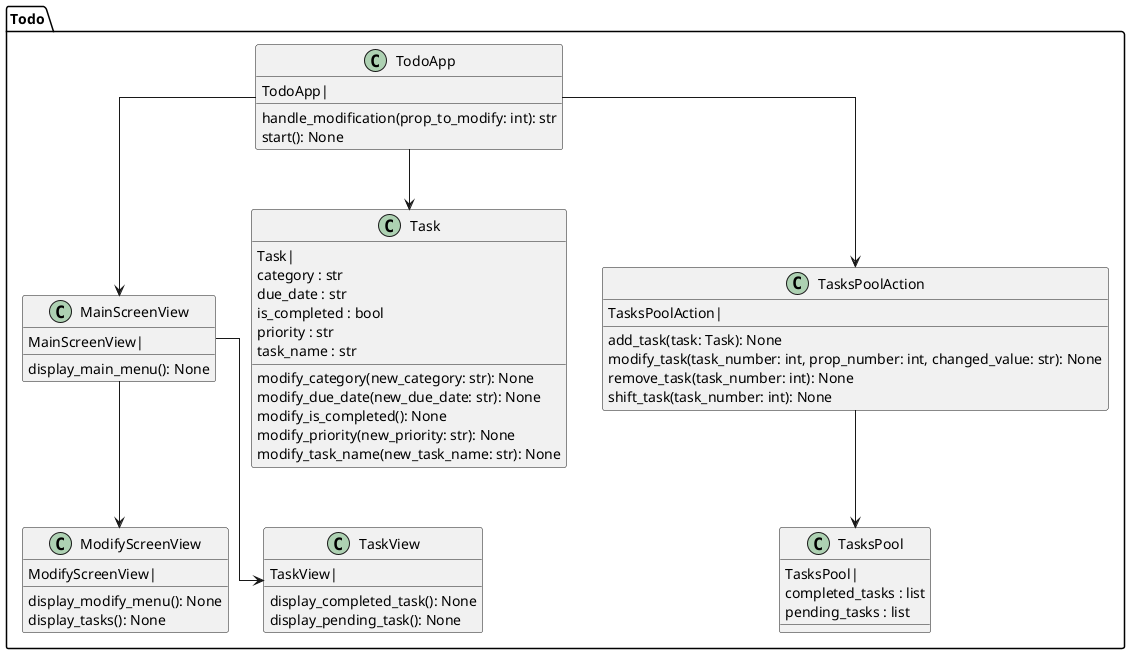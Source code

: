 @startuml
' Set direction as top to bottom
top to bottom direction
skinparam linetype ortho

' Define classes with additional formatting
class "Todo.MainScreenView" {
    MainScreenView|
    display_main_menu(): None
}

class "Todo.ModifyScreenView" {
    ModifyScreenView|
    display_modify_menu(): None
    display_tasks(): None
}

class "Todo.Task" {
    Task|
    category : str
    due_date : str
    is_completed : bool
    priority : str
    task_name : str
    modify_category(new_category: str): None
    modify_due_date(new_due_date: str): None
    modify_is_completed(): None
    modify_priority(new_priority: str): None
    modify_task_name(new_task_name: str): None
}

class "Todo.TaskView" {
    TaskView|
    display_completed_task(): None
    display_pending_task(): None
}

class "Todo.TasksPool" {
    TasksPool|
    completed_tasks : list
    pending_tasks : list
}

class "Todo.TasksPoolAction" {
    TasksPoolAction|
    add_task(task: Task): None
    modify_task(task_number: int, prop_number: int, changed_value: str): None
    remove_task(task_number: int): None
    shift_task(task_number: int): None
}

class "Todo.TodoApp" {
    TodoApp|
    handle_modification(prop_to_modify: int): str
    start(): None
}

' Define relationships with additional formatting
"Todo.TodoApp" --> "Todo.TasksPoolAction"
"Todo.TodoApp" --> "Todo.MainScreenView"
"Todo.TodoApp" --> "Todo.Task"
"Todo.MainScreenView" --> "Todo.ModifyScreenView"
"Todo.MainScreenView" --> "Todo.TaskView"
"Todo.TasksPoolAction" --> "Todo.TasksPool"
@enduml

